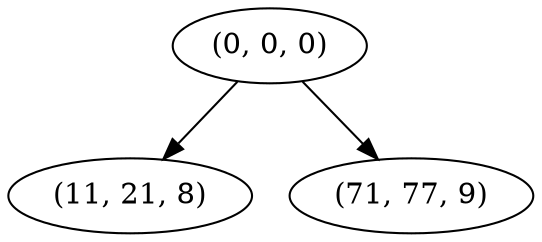 digraph tree {
    "(0, 0, 0)";
    "(11, 21, 8)";
    "(71, 77, 9)";
    "(0, 0, 0)" -> "(11, 21, 8)";
    "(0, 0, 0)" -> "(71, 77, 9)";
}
